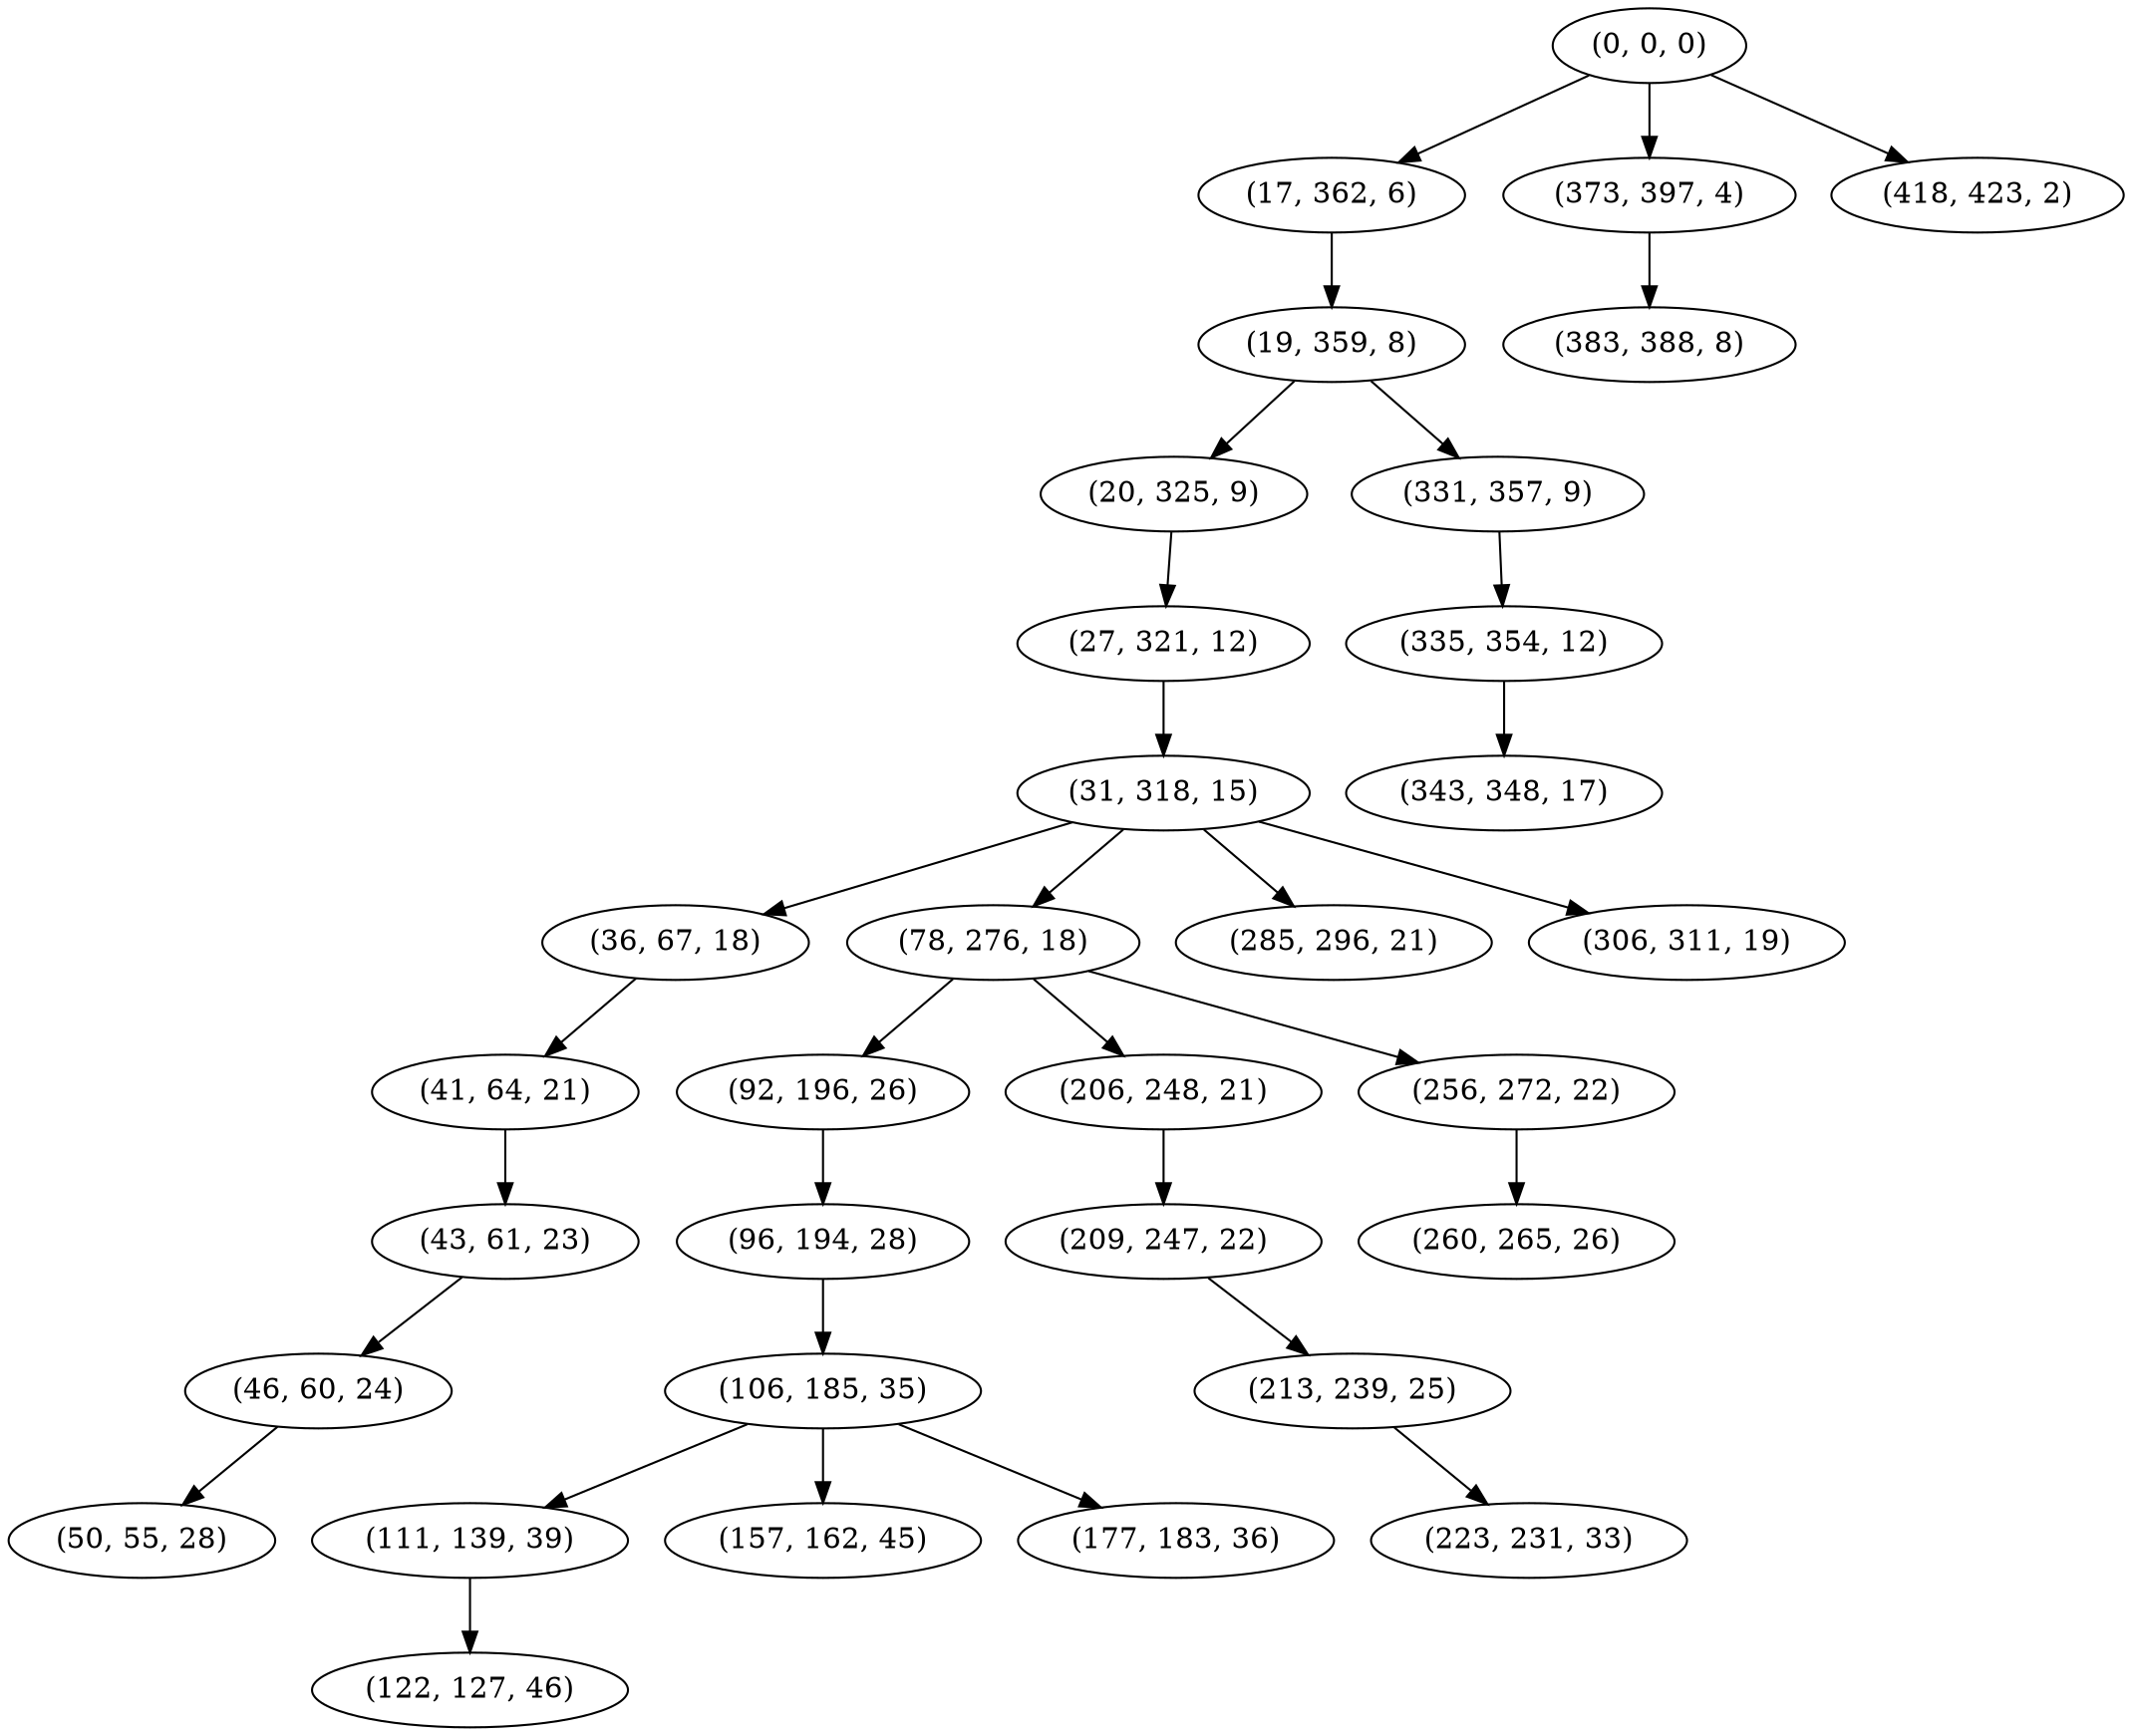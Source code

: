 digraph tree {
    "(0, 0, 0)";
    "(17, 362, 6)";
    "(19, 359, 8)";
    "(20, 325, 9)";
    "(27, 321, 12)";
    "(31, 318, 15)";
    "(36, 67, 18)";
    "(41, 64, 21)";
    "(43, 61, 23)";
    "(46, 60, 24)";
    "(50, 55, 28)";
    "(78, 276, 18)";
    "(92, 196, 26)";
    "(96, 194, 28)";
    "(106, 185, 35)";
    "(111, 139, 39)";
    "(122, 127, 46)";
    "(157, 162, 45)";
    "(177, 183, 36)";
    "(206, 248, 21)";
    "(209, 247, 22)";
    "(213, 239, 25)";
    "(223, 231, 33)";
    "(256, 272, 22)";
    "(260, 265, 26)";
    "(285, 296, 21)";
    "(306, 311, 19)";
    "(331, 357, 9)";
    "(335, 354, 12)";
    "(343, 348, 17)";
    "(373, 397, 4)";
    "(383, 388, 8)";
    "(418, 423, 2)";
    "(0, 0, 0)" -> "(17, 362, 6)";
    "(0, 0, 0)" -> "(373, 397, 4)";
    "(0, 0, 0)" -> "(418, 423, 2)";
    "(17, 362, 6)" -> "(19, 359, 8)";
    "(19, 359, 8)" -> "(20, 325, 9)";
    "(19, 359, 8)" -> "(331, 357, 9)";
    "(20, 325, 9)" -> "(27, 321, 12)";
    "(27, 321, 12)" -> "(31, 318, 15)";
    "(31, 318, 15)" -> "(36, 67, 18)";
    "(31, 318, 15)" -> "(78, 276, 18)";
    "(31, 318, 15)" -> "(285, 296, 21)";
    "(31, 318, 15)" -> "(306, 311, 19)";
    "(36, 67, 18)" -> "(41, 64, 21)";
    "(41, 64, 21)" -> "(43, 61, 23)";
    "(43, 61, 23)" -> "(46, 60, 24)";
    "(46, 60, 24)" -> "(50, 55, 28)";
    "(78, 276, 18)" -> "(92, 196, 26)";
    "(78, 276, 18)" -> "(206, 248, 21)";
    "(78, 276, 18)" -> "(256, 272, 22)";
    "(92, 196, 26)" -> "(96, 194, 28)";
    "(96, 194, 28)" -> "(106, 185, 35)";
    "(106, 185, 35)" -> "(111, 139, 39)";
    "(106, 185, 35)" -> "(157, 162, 45)";
    "(106, 185, 35)" -> "(177, 183, 36)";
    "(111, 139, 39)" -> "(122, 127, 46)";
    "(206, 248, 21)" -> "(209, 247, 22)";
    "(209, 247, 22)" -> "(213, 239, 25)";
    "(213, 239, 25)" -> "(223, 231, 33)";
    "(256, 272, 22)" -> "(260, 265, 26)";
    "(331, 357, 9)" -> "(335, 354, 12)";
    "(335, 354, 12)" -> "(343, 348, 17)";
    "(373, 397, 4)" -> "(383, 388, 8)";
}
